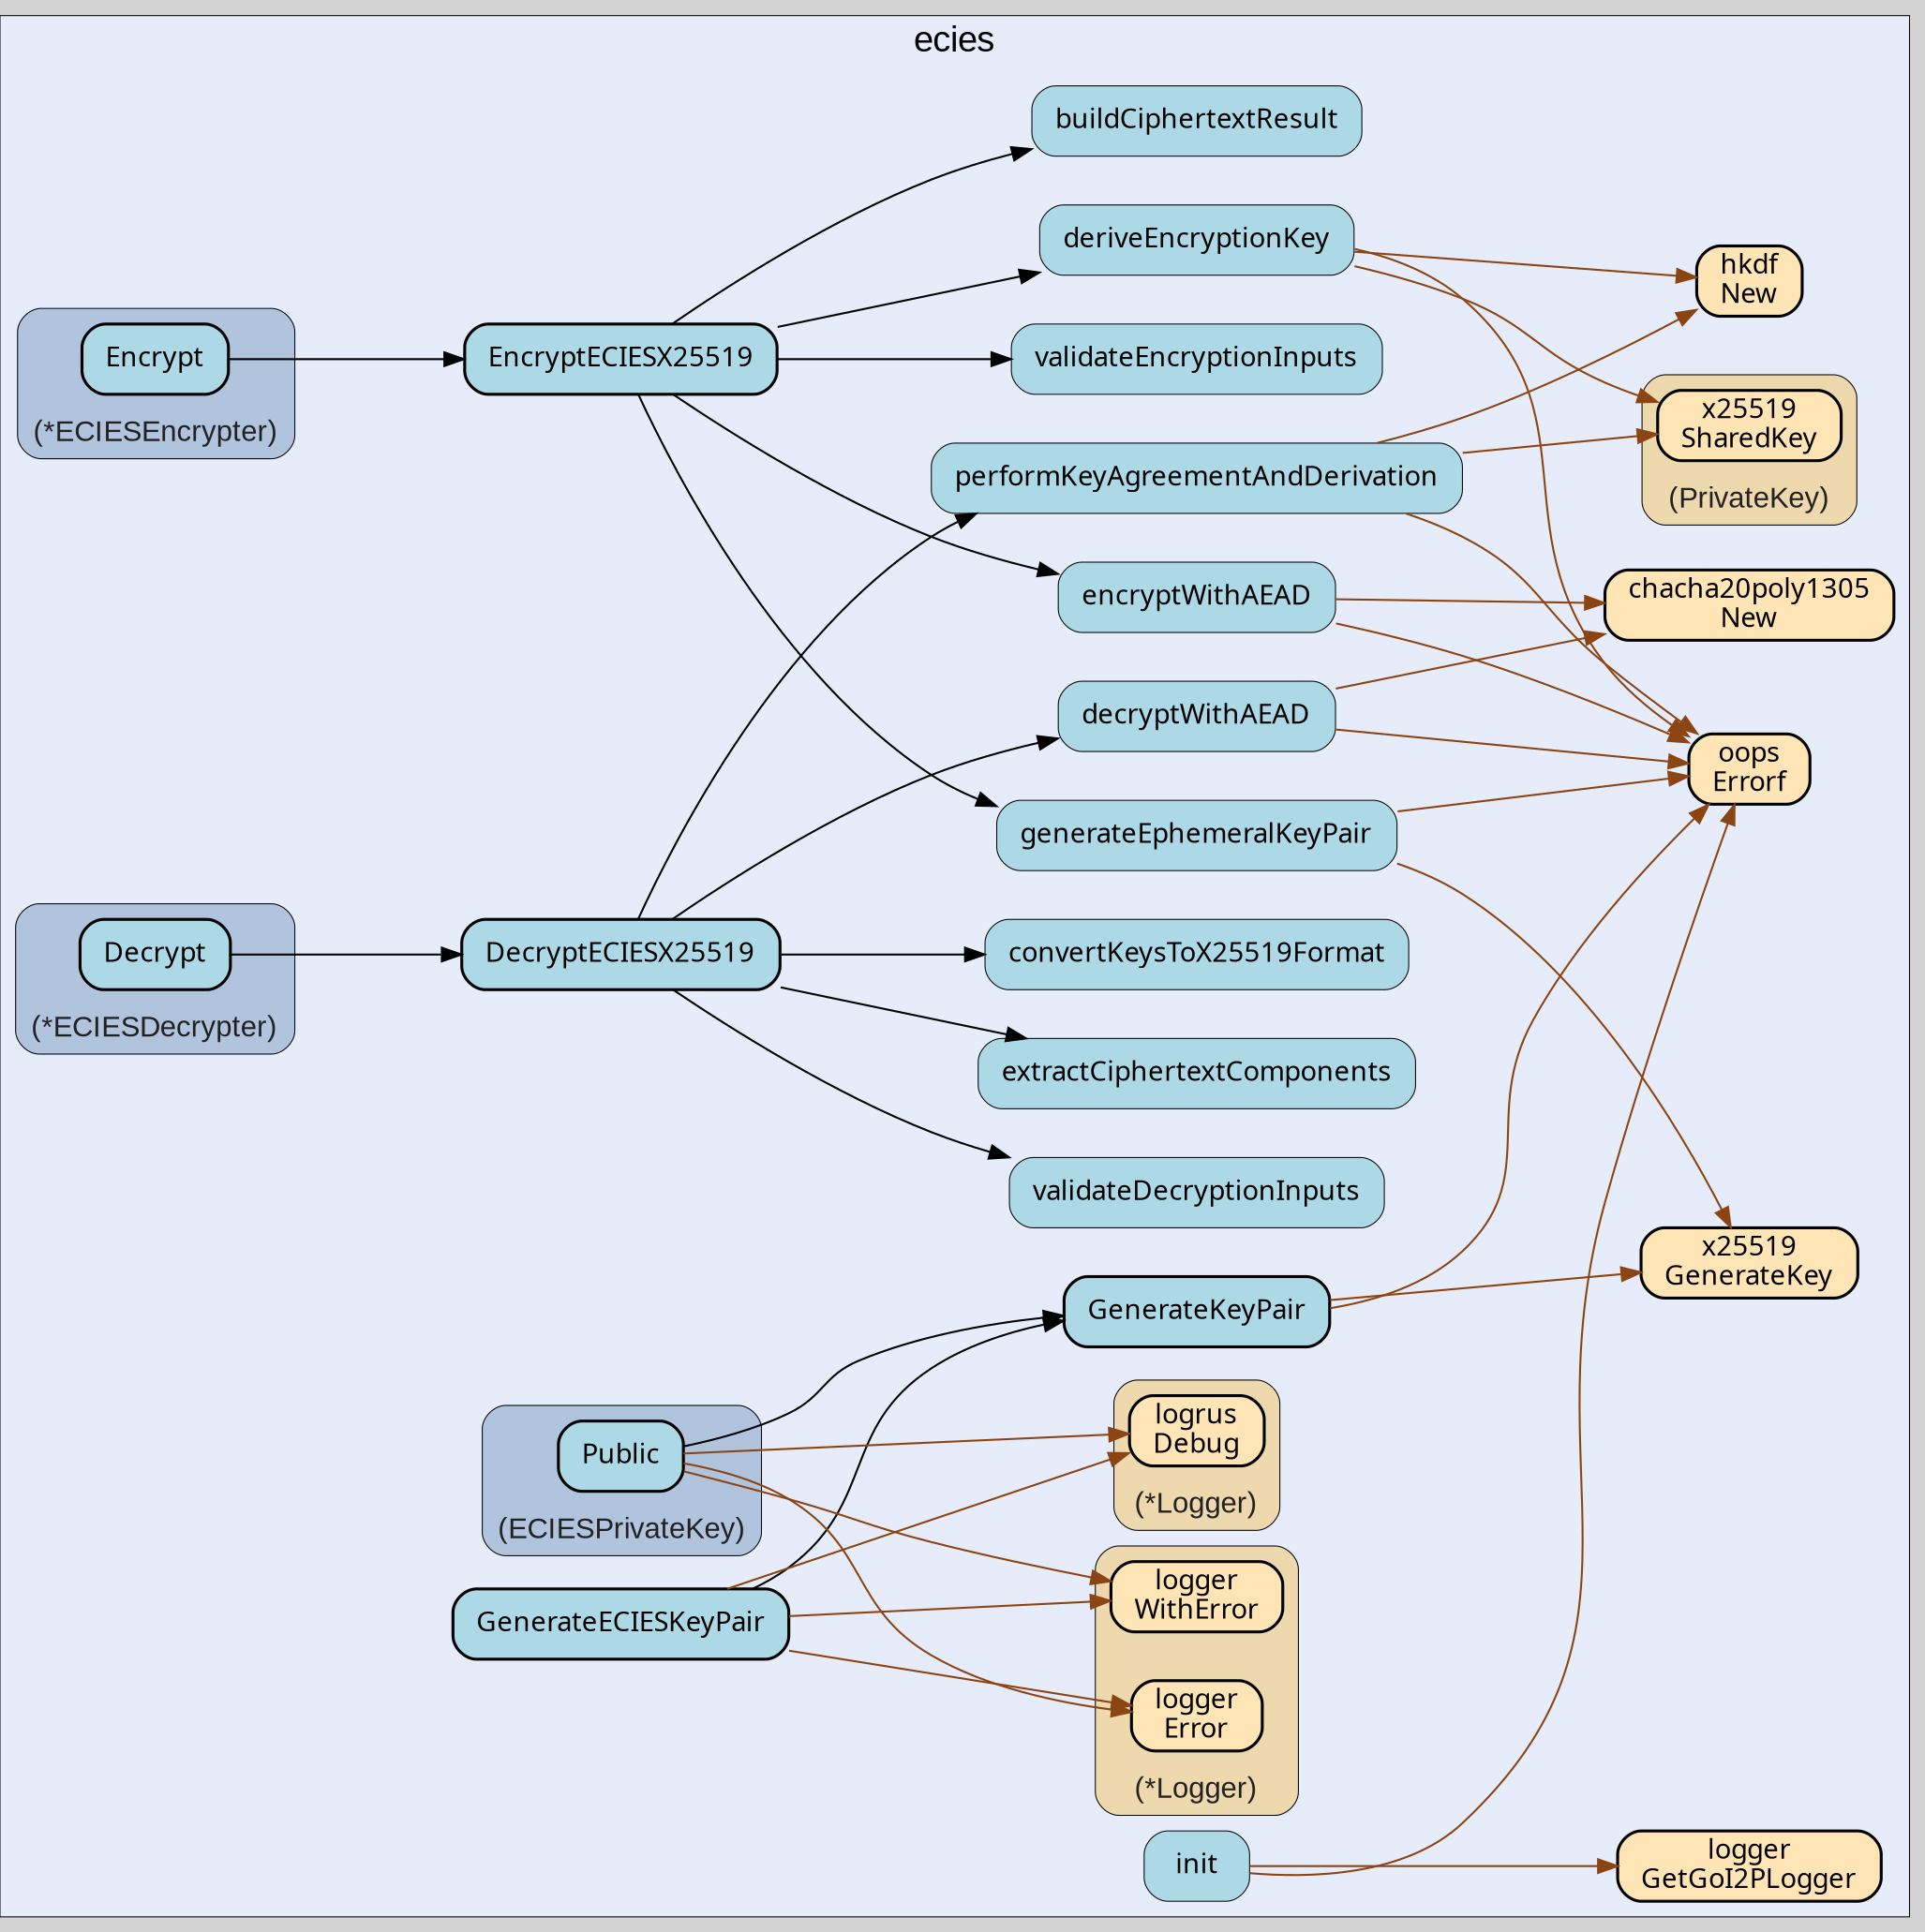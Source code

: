 digraph gocallvis {
    label="";
    labeljust="l";
    fontname="Arial";
    fontsize="14";
    rankdir="LR";
    bgcolor="lightgray";
    style="solid";
    penwidth="0.5";
    pad="0.0";
    nodesep="0.35";

    node [shape="box" style="filled,rounded" fillcolor="honeydew" fontname="Verdana" penwidth="1.0" margin="0.16,0.0"];
    edge [minlen="2"]

    subgraph "cluster_focus" {
        bgcolor="#e6ecfa";
label="ecies";
labelloc="t";
labeljust="c";
fontsize="18";
        
        "github.com/go-i2p/crypto/ecies.EncryptECIESX25519" [ fillcolor="lightblue" label="EncryptECIESX25519" penwidth="1.5" tooltip="github.com/go-i2p/crypto/ecies.EncryptECIESX25519 | defined in utils.go:21\nat utils.go:22: calling [github.com/go-i2p/crypto/ecies.validateEncryptionInputs]\nat utils.go:31: calling [github.com/go-i2p/crypto/ecies.deriveEncryptionKey]\nat utils.go:26: calling [github.com/go-i2p/crypto/ecies.generateEphemeralKeyPair]\nat utils.go:41: calling [github.com/go-i2p/crypto/ecies.buildCiphertextResult]\nat utils.go:36: calling [github.com/go-i2p/crypto/ecies.encryptWithAEAD]" ]
        "github.com/go-i2p/crypto/ecies.validateEncryptionInputs" [ tooltip="github.com/go-i2p/crypto/ecies.validateEncryptionInputs | defined in utils.go:46" fillcolor="lightblue" label="validateEncryptionInputs" penwidth="0.5" ]
        "github.com/go-i2p/crypto/ecies.generateEphemeralKeyPair" [ fillcolor="lightblue" label="generateEphemeralKeyPair" penwidth="0.5" tooltip="github.com/go-i2p/crypto/ecies.generateEphemeralKeyPair | defined in utils.go:59\nat utils.go:62: calling [github.com/samber/oops.Errorf]\nat utils.go:60: calling [go.step.sm/crypto/x25519.GenerateKey]" ]
        "go.step.sm/crypto/x25519.GenerateKey" [ fillcolor="moccasin" label="x25519\nGenerateKey" penwidth="1.5" tooltip="go.step.sm/crypto/x25519.GenerateKey | defined in x25519.go:37" ]
        "github.com/samber/oops.Errorf" [ fillcolor="moccasin" label="oops\nErrorf" penwidth="1.5" tooltip="github.com/samber/oops.Errorf | defined in oops.go:34" ]
        "github.com/go-i2p/crypto/ecies.deriveEncryptionKey" [ fillcolor="lightblue" label="deriveEncryptionKey" penwidth="0.5" tooltip="github.com/go-i2p/crypto/ecies.deriveEncryptionKey | defined in utils.go:69\nat utils.go:81: calling [golang.org/x/crypto/hkdf.New]\nat utils.go:76: calling [github.com/samber/oops.Errorf]\nat utils.go:84: calling [github.com/samber/oops.Errorf]\nat utils.go:74: calling [(go.step.sm/crypto/x25519.PrivateKey).SharedKey]" ]
        "golang.org/x/crypto/hkdf.New" [ fillcolor="moccasin" label="hkdf\nNew" penwidth="1.5" tooltip="golang.org/x/crypto/hkdf.New | defined in hkdf.go:92" ]
        "github.com/go-i2p/crypto/ecies.encryptWithAEAD" [ fillcolor="lightblue" label="encryptWithAEAD" penwidth="0.5" tooltip="github.com/go-i2p/crypto/ecies.encryptWithAEAD | defined in utils.go:91\nat utils.go:95: calling [github.com/samber/oops.Errorf]\nat utils.go:101: calling [github.com/samber/oops.Errorf]\nat utils.go:93: calling [golang.org/x/crypto/chacha20poly1305.New]" ]
        "golang.org/x/crypto/chacha20poly1305.New" [ tooltip="golang.org/x/crypto/chacha20poly1305.New | defined in chacha20poly1305.go:40" fillcolor="moccasin" label="chacha20poly1305\nNew" penwidth="1.5" ]
        "github.com/go-i2p/crypto/ecies.buildCiphertextResult" [ fillcolor="lightblue" label="buildCiphertextResult" penwidth="0.5" tooltip="github.com/go-i2p/crypto/ecies.buildCiphertextResult | defined in utils.go:111" ]
        "github.com/go-i2p/crypto/ecies.DecryptECIESX25519" [ fillcolor="lightblue" label="DecryptECIESX25519" penwidth="1.5" tooltip="github.com/go-i2p/crypto/ecies.DecryptECIESX25519 | defined in utils.go:130\nat utils.go:135: calling [github.com/go-i2p/crypto/ecies.extractCiphertextComponents]\nat utils.go:139: calling [github.com/go-i2p/crypto/ecies.performKeyAgreementAndDerivation]\nat utils.go:144: calling [github.com/go-i2p/crypto/ecies.decryptWithAEAD]\nat utils.go:137: calling [github.com/go-i2p/crypto/ecies.convertKeysToX25519Format]\nat utils.go:131: calling [github.com/go-i2p/crypto/ecies.validateDecryptionInputs]" ]
        "github.com/go-i2p/crypto/ecies.validateDecryptionInputs" [ fillcolor="lightblue" label="validateDecryptionInputs" penwidth="0.5" tooltip="github.com/go-i2p/crypto/ecies.validateDecryptionInputs | defined in utils.go:153" ]
        "github.com/go-i2p/crypto/ecies.extractCiphertextComponents" [ fillcolor="lightblue" label="extractCiphertextComponents" penwidth="0.5" tooltip="github.com/go-i2p/crypto/ecies.extractCiphertextComponents | defined in utils.go:167" ]
        "github.com/go-i2p/crypto/ecies.convertKeysToX25519Format" [ tooltip="github.com/go-i2p/crypto/ecies.convertKeysToX25519Format | defined in utils.go:175" fillcolor="lightblue" label="convertKeysToX25519Format" penwidth="0.5" ]
        "github.com/go-i2p/crypto/ecies.performKeyAgreementAndDerivation" [ fillcolor="lightblue" label="performKeyAgreementAndDerivation" penwidth="0.5" tooltip="github.com/go-i2p/crypto/ecies.performKeyAgreementAndDerivation | defined in utils.go:182\nat utils.go:188: calling [golang.org/x/crypto/hkdf.New]\nat utils.go:185: calling [github.com/samber/oops.Errorf]\nat utils.go:191: calling [github.com/samber/oops.Errorf]\nat utils.go:183: calling [(go.step.sm/crypto/x25519.PrivateKey).SharedKey]" ]
        "github.com/go-i2p/crypto/ecies.decryptWithAEAD" [ fillcolor="lightblue" label="decryptWithAEAD" penwidth="0.5" tooltip="github.com/go-i2p/crypto/ecies.decryptWithAEAD | defined in utils.go:198\nat utils.go:199: calling [golang.org/x/crypto/chacha20poly1305.New]\nat utils.go:201: calling [github.com/samber/oops.Errorf]\nat utils.go:206: calling [github.com/samber/oops.Errorf]" ]
        "github.com/go-i2p/crypto/ecies.GenerateKeyPair" [ tooltip="github.com/go-i2p/crypto/ecies.GenerateKeyPair | defined in utils.go:215\nat utils.go:216: calling [go.step.sm/crypto/x25519.GenerateKey]\nat utils.go:218: calling [github.com/samber/oops.Errorf]" fillcolor="lightblue" label="GenerateKeyPair" penwidth="1.5" ]
        "github.com/go-i2p/crypto/ecies.init" [ fillcolor="lightblue" label="init" penwidth="0.5" tooltip="github.com/go-i2p/crypto/ecies.init | defined in .:0\nat constants.go:11: calling [github.com/go-i2p/logger.GetGoI2PLogger]\nat constants.go:31: calling [github.com/samber/oops.Errorf]\nat constants.go:32: calling [github.com/samber/oops.Errorf]\nat constants.go:33: calling [github.com/samber/oops.Errorf]\nat constants.go:34: calling [github.com/samber/oops.Errorf]\nat constants.go:35: calling [github.com/samber/oops.Errorf]\nat constants.go:36: calling [github.com/samber/oops.Errorf]" ]
        "github.com/go-i2p/logger.GetGoI2PLogger" [ fillcolor="moccasin" label="logger\nGetGoI2PLogger" penwidth="1.5" tooltip="github.com/go-i2p/logger.GetGoI2PLogger | defined in log.go:120" ]
        "github.com/go-i2p/crypto/ecies.GenerateECIESKeyPair" [ fillcolor="lightblue" label="GenerateECIESKeyPair" penwidth="1.5" tooltip="github.com/go-i2p/crypto/ecies.GenerateECIESKeyPair | defined in ecies.go:101\nat ecies.go:106: calling [(*github.com/go-i2p/logger.Logger).WithError]\nat ecies.go:102: calling [(*github.com/sirupsen/logrus.Logger).Debug]\nat ecies.go:116: calling [(*github.com/sirupsen/logrus.Logger).Debug]\nat ecies.go:104: calling [github.com/go-i2p/crypto/ecies.GenerateKeyPair]\nat ecies.go:106: calling [(*github.com/go-i2p/logger.Logger).Error]" ]
        
        subgraph "cluster_*github.com/go-i2p/crypto/ecies.ECIESDecrypter" {
        penwidth="0.5";
labelloc="b";
style="rounded,filled";
fillcolor="lightsteelblue";
label="(*ECIESDecrypter)";
tooltip="type: *github.com/go-i2p/crypto/ecies.ECIESDecrypter";
fontsize="15";
fontcolor="#222222";
        
        "(*github.com/go-i2p/crypto/ecies.ECIESDecrypter).Decrypt" [ label="Decrypt" penwidth="1.5" tooltip="(*github.com/go-i2p/crypto/ecies.ECIESDecrypter).Decrypt | defined in ecies.go:96\nat ecies.go:97: calling [github.com/go-i2p/crypto/ecies.DecryptECIESX25519]" fillcolor="lightblue" ]
        
    }

        subgraph "cluster_*github.com/go-i2p/crypto/ecies.ECIESEncrypter" {
        labelloc="b";
label="(*ECIESEncrypter)";
penwidth="0.5";
fontsize="15";
fontcolor="#222222";
style="rounded,filled";
fillcolor="lightsteelblue";
tooltip="type: *github.com/go-i2p/crypto/ecies.ECIESEncrypter";
        
        "(*github.com/go-i2p/crypto/ecies.ECIESEncrypter).Encrypt" [ fillcolor="lightblue" label="Encrypt" penwidth="1.5" tooltip="(*github.com/go-i2p/crypto/ecies.ECIESEncrypter).Encrypt | defined in ecies.go:86\nat ecies.go:87: calling [github.com/go-i2p/crypto/ecies.EncryptECIESX25519]" ]
        
    }

        subgraph "cluster_*github.com/go-i2p/logger.Logger" {
        labelloc="b";
style="rounded,filled";
fillcolor="wheat2";
label="(*Logger)";
tooltip="type: *github.com/go-i2p/logger.Logger";
penwidth="0.5";
fontsize="15";
fontcolor="#222222";
        
        "(*github.com/go-i2p/logger.Logger).WithError" [ label="logger\nWithError" penwidth="1.5" tooltip="(*github.com/go-i2p/logger.Logger).WithError | defined in log.go:66" fillcolor="moccasin" ]
        "(*github.com/go-i2p/logger.Logger).Error" [ tooltip="(*github.com/go-i2p/logger.Logger).Error | defined in log.go:42" fillcolor="moccasin" label="logger\nError" penwidth="1.5" ]
        
    }

        subgraph "cluster_*github.com/sirupsen/logrus.Logger" {
        penwidth="0.5";
fontsize="15";
fontcolor="#222222";
labelloc="b";
style="rounded,filled";
fillcolor="wheat2";
label="(*Logger)";
tooltip="type: *github.com/sirupsen/logrus.Logger";
        
        "(*github.com/sirupsen/logrus.Logger).Debug" [ penwidth="1.5" tooltip="(*github.com/sirupsen/logrus.Logger).Debug | defined in logger.go:221" fillcolor="moccasin" label="logrus\nDebug" ]
        
    }

        subgraph "cluster_github.com/go-i2p/crypto/ecies.ECIESPrivateKey" {
        labelloc="b";
style="rounded,filled";
tooltip="type: github.com/go-i2p/crypto/ecies.ECIESPrivateKey";
penwidth="0.5";
fontsize="15";
fontcolor="#222222";
fillcolor="lightsteelblue";
label="(ECIESPrivateKey)";
        
        "(github.com/go-i2p/crypto/ecies.ECIESPrivateKey).Public" [ fillcolor="lightblue" label="Public" penwidth="1.5" tooltip="(github.com/go-i2p/crypto/ecies.ECIESPrivateKey).Public | defined in ecies.go:52\nat ecies.go:60: calling [(*github.com/go-i2p/logger.Logger).WithError]\nat ecies.go:69: calling [(*github.com/sirupsen/logrus.Logger).Debug]\nat ecies.go:58: calling [github.com/go-i2p/crypto/ecies.GenerateKeyPair]\nat ecies.go:60: calling [(*github.com/go-i2p/logger.Logger).Error]" ]
        
    }

        subgraph "cluster_go.step.sm/crypto/x25519.PrivateKey" {
        fillcolor="wheat2";
label="(PrivateKey)";
tooltip="type: go.step.sm/crypto/x25519.PrivateKey";
penwidth="0.5";
fontsize="15";
fontcolor="#222222";
labelloc="b";
style="rounded,filled";
        
        "(go.step.sm/crypto/x25519.PrivateKey).SharedKey" [ fillcolor="moccasin" label="x25519\nSharedKey" penwidth="1.5" tooltip="(go.step.sm/crypto/x25519.PrivateKey).SharedKey | defined in x25519.go:101" ]
        
    }

    }

    "github.com/go-i2p/crypto/ecies.EncryptECIESX25519" -> "github.com/go-i2p/crypto/ecies.validateEncryptionInputs" [ tooltip="at utils.go:22: calling [github.com/go-i2p/crypto/ecies.validateEncryptionInputs]" ]
    "github.com/go-i2p/crypto/ecies.generateEphemeralKeyPair" -> "github.com/samber/oops.Errorf" [ color="saddlebrown" tooltip="at utils.go:62: calling [github.com/samber/oops.Errorf]" ]
    "github.com/go-i2p/crypto/ecies.EncryptECIESX25519" -> "github.com/go-i2p/crypto/ecies.deriveEncryptionKey" [ tooltip="at utils.go:31: calling [github.com/go-i2p/crypto/ecies.deriveEncryptionKey]" ]
    "github.com/go-i2p/crypto/ecies.decryptWithAEAD" -> "golang.org/x/crypto/chacha20poly1305.New" [ color="saddlebrown" tooltip="at utils.go:199: calling [golang.org/x/crypto/chacha20poly1305.New]" ]
    "(*github.com/go-i2p/crypto/ecies.ECIESDecrypter).Decrypt" -> "github.com/go-i2p/crypto/ecies.DecryptECIESX25519" [ tooltip="at ecies.go:97: calling [github.com/go-i2p/crypto/ecies.DecryptECIESX25519]" ]
    "github.com/go-i2p/crypto/ecies.init" -> "github.com/go-i2p/logger.GetGoI2PLogger" [ color="saddlebrown" tooltip="at constants.go:11: calling [github.com/go-i2p/logger.GetGoI2PLogger]" ]
    "github.com/go-i2p/crypto/ecies.DecryptECIESX25519" -> "github.com/go-i2p/crypto/ecies.extractCiphertextComponents" [ tooltip="at utils.go:135: calling [github.com/go-i2p/crypto/ecies.extractCiphertextComponents]" ]
    "github.com/go-i2p/crypto/ecies.DecryptECIESX25519" -> "github.com/go-i2p/crypto/ecies.performKeyAgreementAndDerivation" [ tooltip="at utils.go:139: calling [github.com/go-i2p/crypto/ecies.performKeyAgreementAndDerivation]" ]
    "github.com/go-i2p/crypto/ecies.DecryptECIESX25519" -> "github.com/go-i2p/crypto/ecies.decryptWithAEAD" [ tooltip="at utils.go:144: calling [github.com/go-i2p/crypto/ecies.decryptWithAEAD]" ]
    "github.com/go-i2p/crypto/ecies.generateEphemeralKeyPair" -> "go.step.sm/crypto/x25519.GenerateKey" [ color="saddlebrown" tooltip="at utils.go:60: calling [go.step.sm/crypto/x25519.GenerateKey]" ]
    "github.com/go-i2p/crypto/ecies.deriveEncryptionKey" -> "golang.org/x/crypto/hkdf.New" [ color="saddlebrown" tooltip="at utils.go:81: calling [golang.org/x/crypto/hkdf.New]" ]
    "github.com/go-i2p/crypto/ecies.DecryptECIESX25519" -> "github.com/go-i2p/crypto/ecies.convertKeysToX25519Format" [ tooltip="at utils.go:137: calling [github.com/go-i2p/crypto/ecies.convertKeysToX25519Format]" ]
    "github.com/go-i2p/crypto/ecies.GenerateKeyPair" -> "go.step.sm/crypto/x25519.GenerateKey" [ tooltip="at utils.go:216: calling [go.step.sm/crypto/x25519.GenerateKey]" color="saddlebrown" ]
    "(github.com/go-i2p/crypto/ecies.ECIESPrivateKey).Public" -> "(*github.com/go-i2p/logger.Logger).WithError" [ color="saddlebrown" tooltip="at ecies.go:60: calling [(*github.com/go-i2p/logger.Logger).WithError]" ]
    "(github.com/go-i2p/crypto/ecies.ECIESPrivateKey).Public" -> "(*github.com/sirupsen/logrus.Logger).Debug" [ tooltip="at ecies.go:69: calling [(*github.com/sirupsen/logrus.Logger).Debug]" color="saddlebrown" ]
    "github.com/go-i2p/crypto/ecies.GenerateECIESKeyPair" -> "(*github.com/go-i2p/logger.Logger).WithError" [ color="saddlebrown" tooltip="at ecies.go:106: calling [(*github.com/go-i2p/logger.Logger).WithError]" ]
    "github.com/go-i2p/crypto/ecies.EncryptECIESX25519" -> "github.com/go-i2p/crypto/ecies.generateEphemeralKeyPair" [ tooltip="at utils.go:26: calling [github.com/go-i2p/crypto/ecies.generateEphemeralKeyPair]" ]
    "github.com/go-i2p/crypto/ecies.deriveEncryptionKey" -> "github.com/samber/oops.Errorf" [ tooltip="at utils.go:76: calling [github.com/samber/oops.Errorf]\nat utils.go:84: calling [github.com/samber/oops.Errorf]" color="saddlebrown" ]
    "github.com/go-i2p/crypto/ecies.encryptWithAEAD" -> "github.com/samber/oops.Errorf" [ color="saddlebrown" tooltip="at utils.go:95: calling [github.com/samber/oops.Errorf]\nat utils.go:101: calling [github.com/samber/oops.Errorf]" ]
    "github.com/go-i2p/crypto/ecies.performKeyAgreementAndDerivation" -> "golang.org/x/crypto/hkdf.New" [ color="saddlebrown" tooltip="at utils.go:188: calling [golang.org/x/crypto/hkdf.New]" ]
    "github.com/go-i2p/crypto/ecies.decryptWithAEAD" -> "github.com/samber/oops.Errorf" [ color="saddlebrown" tooltip="at utils.go:201: calling [github.com/samber/oops.Errorf]\nat utils.go:206: calling [github.com/samber/oops.Errorf]" ]
    "(github.com/go-i2p/crypto/ecies.ECIESPrivateKey).Public" -> "github.com/go-i2p/crypto/ecies.GenerateKeyPair" [ tooltip="at ecies.go:58: calling [github.com/go-i2p/crypto/ecies.GenerateKeyPair]" ]
    "github.com/go-i2p/crypto/ecies.GenerateECIESKeyPair" -> "(*github.com/sirupsen/logrus.Logger).Debug" [ color="saddlebrown" tooltip="at ecies.go:102: calling [(*github.com/sirupsen/logrus.Logger).Debug]\nat ecies.go:116: calling [(*github.com/sirupsen/logrus.Logger).Debug]" ]
    "github.com/go-i2p/crypto/ecies.GenerateECIESKeyPair" -> "github.com/go-i2p/crypto/ecies.GenerateKeyPair" [ tooltip="at ecies.go:104: calling [github.com/go-i2p/crypto/ecies.GenerateKeyPair]" ]
    "github.com/go-i2p/crypto/ecies.GenerateECIESKeyPair" -> "(*github.com/go-i2p/logger.Logger).Error" [ color="saddlebrown" tooltip="at ecies.go:106: calling [(*github.com/go-i2p/logger.Logger).Error]" ]
    "github.com/go-i2p/crypto/ecies.encryptWithAEAD" -> "golang.org/x/crypto/chacha20poly1305.New" [ color="saddlebrown" tooltip="at utils.go:93: calling [golang.org/x/crypto/chacha20poly1305.New]" ]
    "github.com/go-i2p/crypto/ecies.DecryptECIESX25519" -> "github.com/go-i2p/crypto/ecies.validateDecryptionInputs" [ tooltip="at utils.go:131: calling [github.com/go-i2p/crypto/ecies.validateDecryptionInputs]" ]
    "github.com/go-i2p/crypto/ecies.performKeyAgreementAndDerivation" -> "github.com/samber/oops.Errorf" [ color="saddlebrown" tooltip="at utils.go:185: calling [github.com/samber/oops.Errorf]\nat utils.go:191: calling [github.com/samber/oops.Errorf]" ]
    "(github.com/go-i2p/crypto/ecies.ECIESPrivateKey).Public" -> "(*github.com/go-i2p/logger.Logger).Error" [ tooltip="at ecies.go:60: calling [(*github.com/go-i2p/logger.Logger).Error]" color="saddlebrown" ]
    "github.com/go-i2p/crypto/ecies.deriveEncryptionKey" -> "(go.step.sm/crypto/x25519.PrivateKey).SharedKey" [ color="saddlebrown" tooltip="at utils.go:74: calling [(go.step.sm/crypto/x25519.PrivateKey).SharedKey]" ]
    "github.com/go-i2p/crypto/ecies.EncryptECIESX25519" -> "github.com/go-i2p/crypto/ecies.buildCiphertextResult" [ tooltip="at utils.go:41: calling [github.com/go-i2p/crypto/ecies.buildCiphertextResult]" ]
    "github.com/go-i2p/crypto/ecies.GenerateKeyPair" -> "github.com/samber/oops.Errorf" [ color="saddlebrown" tooltip="at utils.go:218: calling [github.com/samber/oops.Errorf]" ]
    "github.com/go-i2p/crypto/ecies.init" -> "github.com/samber/oops.Errorf" [ color="saddlebrown" tooltip="at constants.go:31: calling [github.com/samber/oops.Errorf]\nat constants.go:32: calling [github.com/samber/oops.Errorf]\nat constants.go:33: calling [github.com/samber/oops.Errorf]\nat constants.go:34: calling [github.com/samber/oops.Errorf]\nat constants.go:35: calling [github.com/samber/oops.Errorf]\nat constants.go:36: calling [github.com/samber/oops.Errorf]" ]
    "github.com/go-i2p/crypto/ecies.EncryptECIESX25519" -> "github.com/go-i2p/crypto/ecies.encryptWithAEAD" [ tooltip="at utils.go:36: calling [github.com/go-i2p/crypto/ecies.encryptWithAEAD]" ]
    "github.com/go-i2p/crypto/ecies.performKeyAgreementAndDerivation" -> "(go.step.sm/crypto/x25519.PrivateKey).SharedKey" [ color="saddlebrown" tooltip="at utils.go:183: calling [(go.step.sm/crypto/x25519.PrivateKey).SharedKey]" ]
    "(*github.com/go-i2p/crypto/ecies.ECIESEncrypter).Encrypt" -> "github.com/go-i2p/crypto/ecies.EncryptECIESX25519" [ tooltip="at ecies.go:87: calling [github.com/go-i2p/crypto/ecies.EncryptECIESX25519]" ]
}
